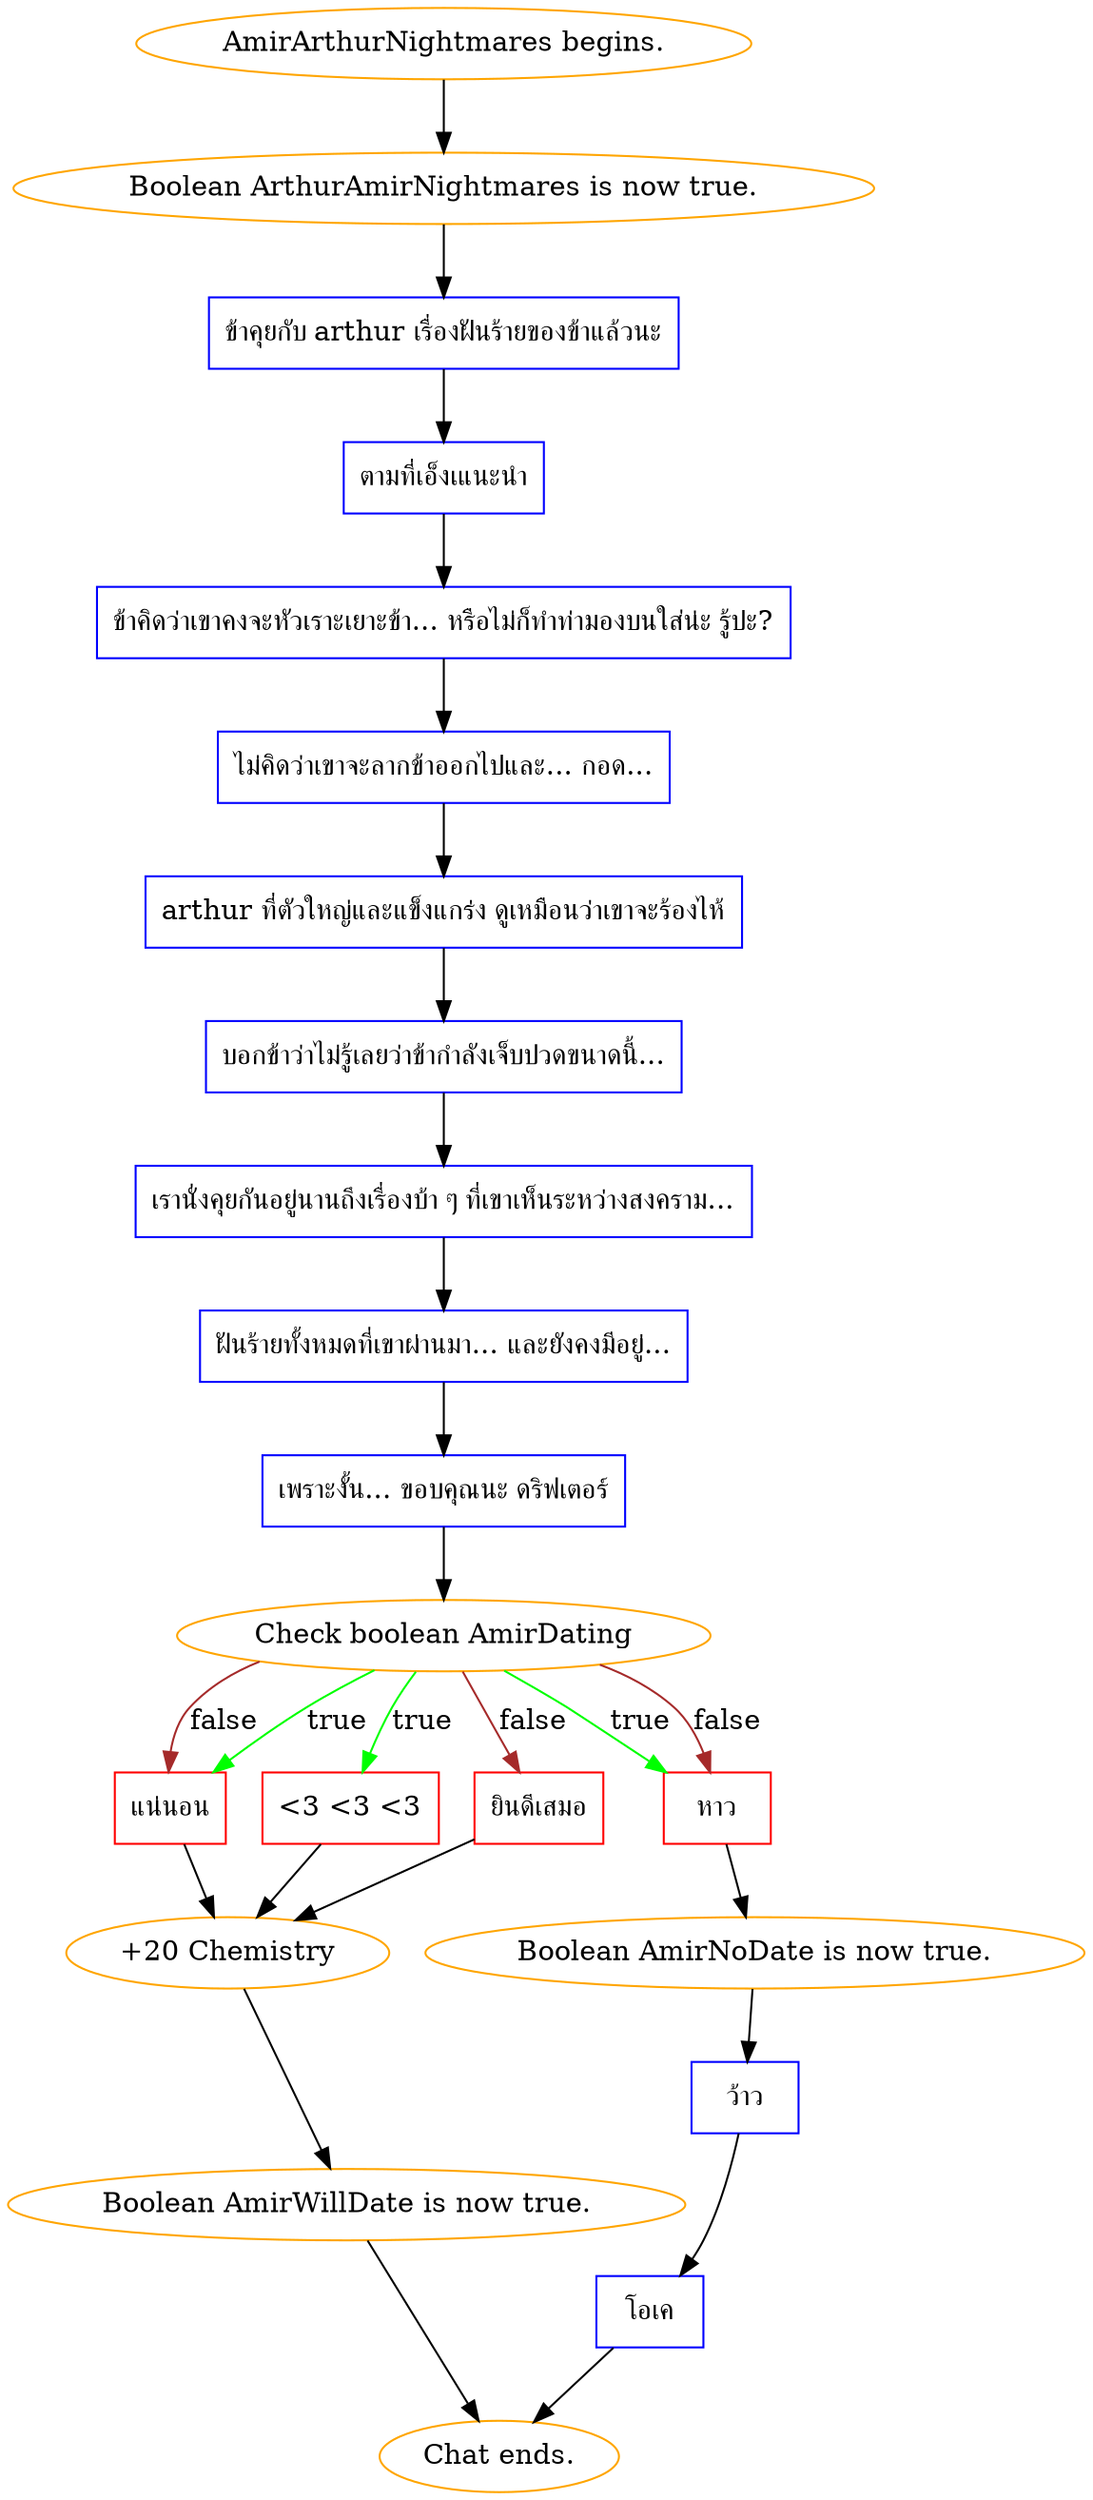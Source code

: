 digraph {
	"AmirArthurNightmares begins." [color=orange];
		"AmirArthurNightmares begins." -> j3822737222;
	j3822737222 [label="Boolean ArthurAmirNightmares is now true.",color=orange];
		j3822737222 -> j2813680146;
	j2813680146 [label="ข้าคุยกับ arthur เรื่องฝันร้ายของข้าแล้วนะ",shape=box,color=blue];
		j2813680146 -> j981340851;
	j981340851 [label="ตามที่เอ็งเแนะนำ",shape=box,color=blue];
		j981340851 -> j616930575;
	j616930575 [label="ข้าคิดว่าเขาคงจะหัวเราะเยาะข้า... หรือไม่ก็ทำท่ามองบนใส่น่ะ รู้ปะ?",shape=box,color=blue];
		j616930575 -> j2821934050;
	j2821934050 [label="ไม่คิดว่าเขาจะลากข้าออกไปและ... กอด...",shape=box,color=blue];
		j2821934050 -> j3929804838;
	j3929804838 [label="arthur ที่ตัวใหญ่และแข็งแกร่ง ดูเหมือนว่าเขาจะร้องไห้",shape=box,color=blue];
		j3929804838 -> j3186254375;
	j3186254375 [label="บอกข้าว่าไม่รู้เลยว่าข้ากำลังเจ็บปวดขนาดนี้...",shape=box,color=blue];
		j3186254375 -> j110401344;
	j110401344 [label="เรานั่งคุยกันอยู่นานถึงเรื่องบ้า ๆ ที่เขาเห็นระหว่างสงคราม...",shape=box,color=blue];
		j110401344 -> j2466160452;
	j2466160452 [label="ฝันร้ายทั้งหมดที่เขาผ่านมา... และยังคงมีอยู่...",shape=box,color=blue];
		j2466160452 -> j2178072761;
	j2178072761 [label="เพราะงั้น... ขอบคุณนะ ดริฟเตอร์",shape=box,color=blue];
		j2178072761 -> j657276632;
	j657276632 [label="Check boolean AmirDating",color=orange];
		j657276632 -> j4018830980 [label=true,color=green];
		j657276632 -> j3338272450 [label=true,color=green];
		j657276632 -> j4083647831 [label=true,color=green];
		j657276632 -> j3338272450 [label=false,color=brown];
		j657276632 -> j4083647831 [label=false,color=brown];
		j657276632 -> j3908739021 [label=false,color=brown];
	j4018830980 [label="<3 <3 <3",shape=box,color=red];
		j4018830980 -> j971083784;
	j3338272450 [label="แน่นอน",shape=box,color=red];
		j3338272450 -> j971083784;
	j4083647831 [label="หาว",shape=box,color=red];
		j4083647831 -> j3611091313;
	j3908739021 [label="ยินดีเสมอ",shape=box,color=red];
		j3908739021 -> j971083784;
	j971083784 [label="+20 Chemistry",color=orange];
		j971083784 -> j1538486228;
	j3611091313 [label="Boolean AmirNoDate is now true.",color=orange];
		j3611091313 -> j3435668878;
	j1538486228 [label="Boolean AmirWillDate is now true.",color=orange];
		j1538486228 -> "Chat ends.";
	j3435668878 [label="ว้าว",shape=box,color=blue];
		j3435668878 -> j1405222826;
	"Chat ends." [color=orange];
	j1405222826 [label="โอเค",shape=box,color=blue];
		j1405222826 -> "Chat ends.";
}